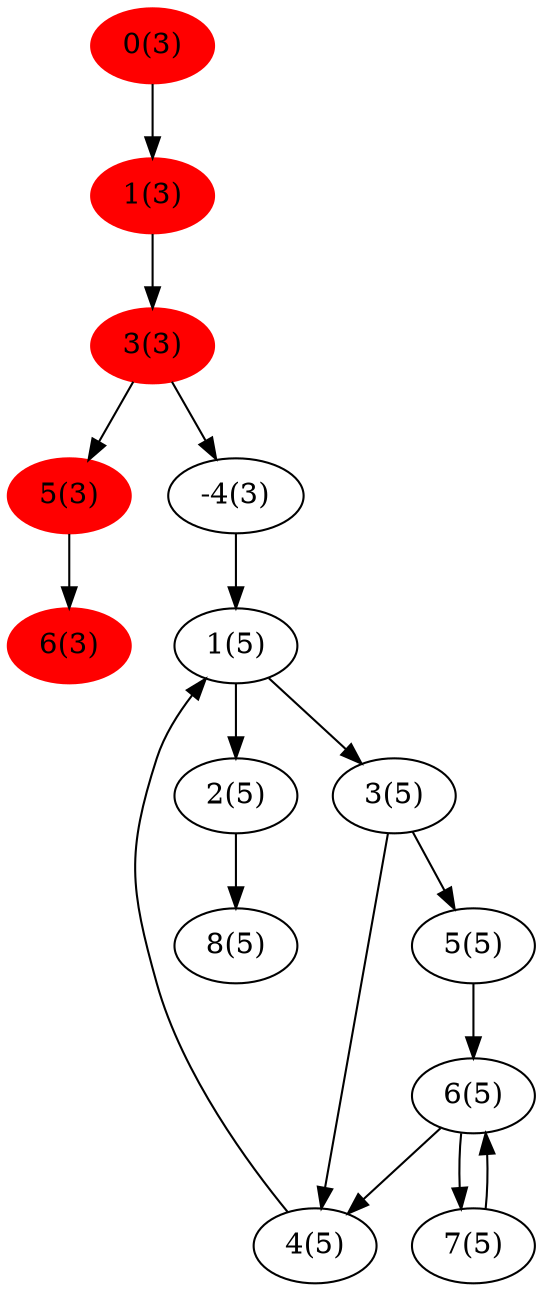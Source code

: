 digraph { /* (0,(3,4), i) */
3 [label="0(3)",style=filled,color=red];
1034 [label="1(3)",style=filled,color=red];
5158 [label="5(3)",style=filled,color=red];
6189 [label="6(3)",style=filled,color=red];
3096 [label="3(3)",style=filled,color=red];
-4121 [label="-4(3)"];
4129 [label="4(5)"];
1036 [label="1(5)"];
2067 [label="2(5)"];
8253 [label="8(5)"];
7222 [label="7(5)"];
6191 [label="6(5)"];
5160 [label="5(5)"];
3098 [label="3(5)"];
 3 -> 1034;
 1034 -> 3096;
 5158 -> 6189;
 3096 -> 5158;
 3096 -> -4121;
 -4121 -> 1036;
 4129 -> 1036;
 1036 -> 3098;
 1036 -> 2067;
 2067 -> 8253;
 7222 -> 6191;
 6191 -> 7222;
 6191 -> 4129;
 5160 -> 6191;
 3098 -> 5160;
 3098 -> 4129;
}
